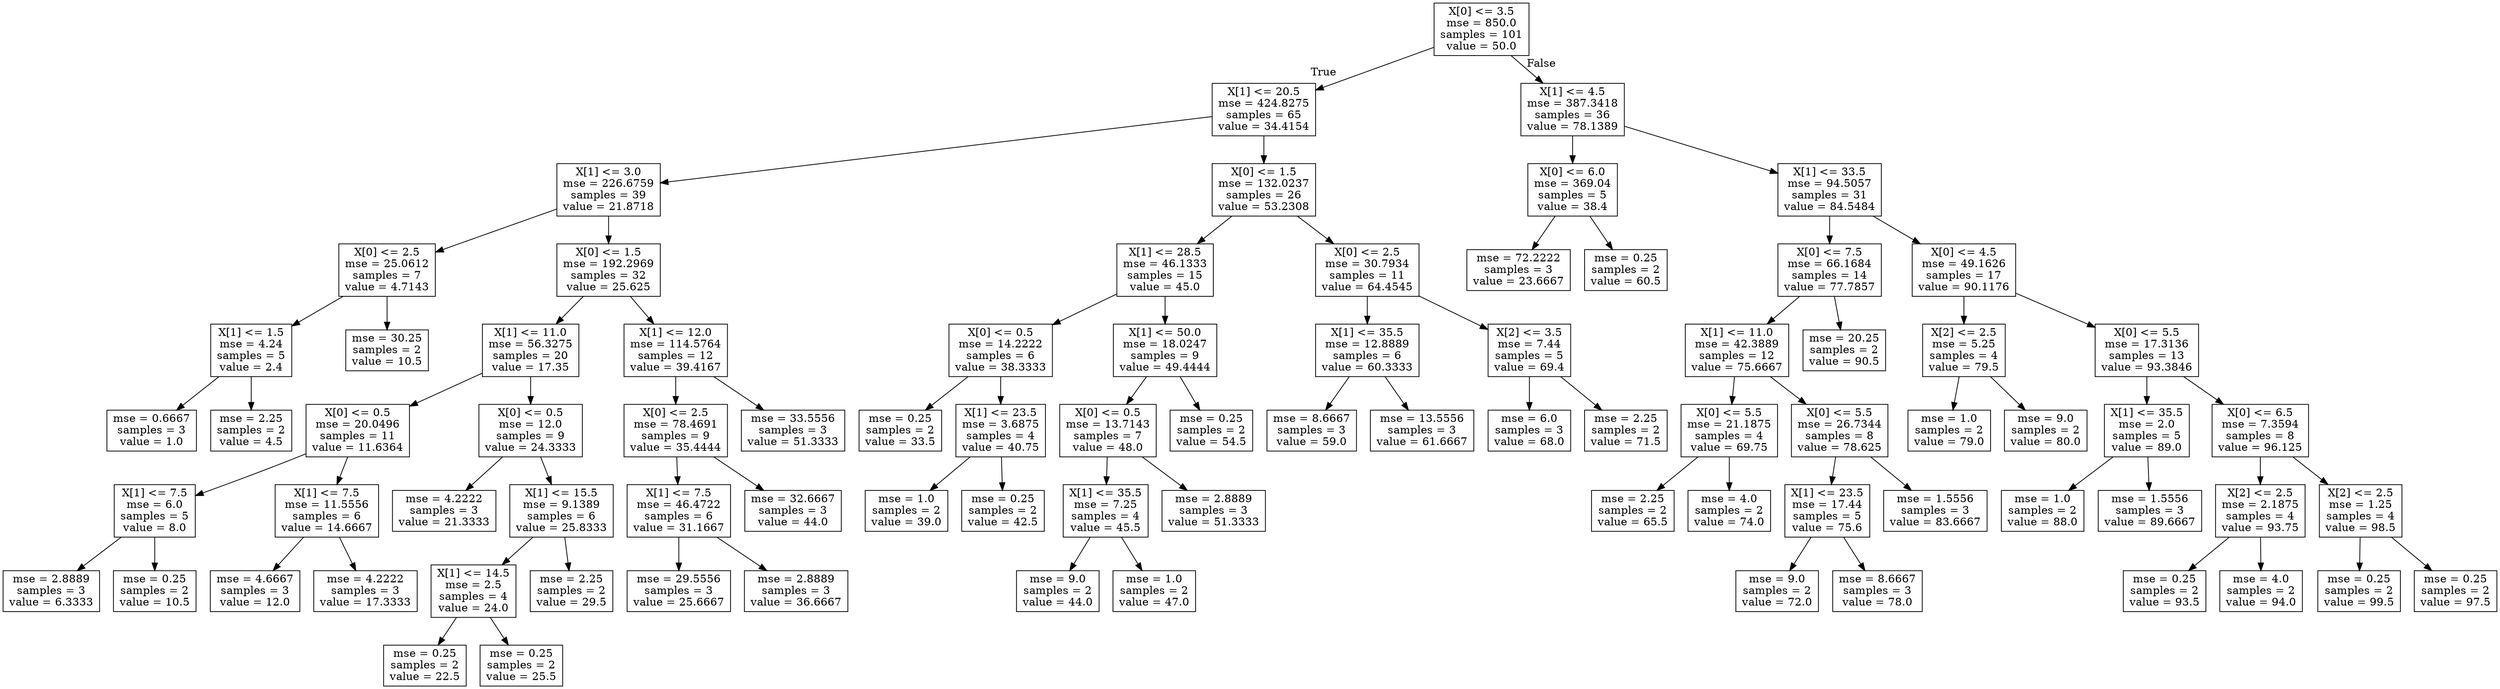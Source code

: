 digraph Tree {
node [shape=box] ;
0 [label="X[0] <= 3.5\nmse = 850.0\nsamples = 101\nvalue = 50.0"] ;
1 [label="X[1] <= 20.5\nmse = 424.8275\nsamples = 65\nvalue = 34.4154"] ;
0 -> 1 [labeldistance=2.5, labelangle=45, headlabel="True"] ;
2 [label="X[1] <= 3.0\nmse = 226.6759\nsamples = 39\nvalue = 21.8718"] ;
1 -> 2 ;
3 [label="X[0] <= 2.5\nmse = 25.0612\nsamples = 7\nvalue = 4.7143"] ;
2 -> 3 ;
4 [label="X[1] <= 1.5\nmse = 4.24\nsamples = 5\nvalue = 2.4"] ;
3 -> 4 ;
5 [label="mse = 0.6667\nsamples = 3\nvalue = 1.0"] ;
4 -> 5 ;
6 [label="mse = 2.25\nsamples = 2\nvalue = 4.5"] ;
4 -> 6 ;
7 [label="mse = 30.25\nsamples = 2\nvalue = 10.5"] ;
3 -> 7 ;
8 [label="X[0] <= 1.5\nmse = 192.2969\nsamples = 32\nvalue = 25.625"] ;
2 -> 8 ;
9 [label="X[1] <= 11.0\nmse = 56.3275\nsamples = 20\nvalue = 17.35"] ;
8 -> 9 ;
10 [label="X[0] <= 0.5\nmse = 20.0496\nsamples = 11\nvalue = 11.6364"] ;
9 -> 10 ;
11 [label="X[1] <= 7.5\nmse = 6.0\nsamples = 5\nvalue = 8.0"] ;
10 -> 11 ;
12 [label="mse = 2.8889\nsamples = 3\nvalue = 6.3333"] ;
11 -> 12 ;
13 [label="mse = 0.25\nsamples = 2\nvalue = 10.5"] ;
11 -> 13 ;
14 [label="X[1] <= 7.5\nmse = 11.5556\nsamples = 6\nvalue = 14.6667"] ;
10 -> 14 ;
15 [label="mse = 4.6667\nsamples = 3\nvalue = 12.0"] ;
14 -> 15 ;
16 [label="mse = 4.2222\nsamples = 3\nvalue = 17.3333"] ;
14 -> 16 ;
17 [label="X[0] <= 0.5\nmse = 12.0\nsamples = 9\nvalue = 24.3333"] ;
9 -> 17 ;
18 [label="mse = 4.2222\nsamples = 3\nvalue = 21.3333"] ;
17 -> 18 ;
19 [label="X[1] <= 15.5\nmse = 9.1389\nsamples = 6\nvalue = 25.8333"] ;
17 -> 19 ;
20 [label="X[1] <= 14.5\nmse = 2.5\nsamples = 4\nvalue = 24.0"] ;
19 -> 20 ;
21 [label="mse = 0.25\nsamples = 2\nvalue = 22.5"] ;
20 -> 21 ;
22 [label="mse = 0.25\nsamples = 2\nvalue = 25.5"] ;
20 -> 22 ;
23 [label="mse = 2.25\nsamples = 2\nvalue = 29.5"] ;
19 -> 23 ;
24 [label="X[1] <= 12.0\nmse = 114.5764\nsamples = 12\nvalue = 39.4167"] ;
8 -> 24 ;
25 [label="X[0] <= 2.5\nmse = 78.4691\nsamples = 9\nvalue = 35.4444"] ;
24 -> 25 ;
26 [label="X[1] <= 7.5\nmse = 46.4722\nsamples = 6\nvalue = 31.1667"] ;
25 -> 26 ;
27 [label="mse = 29.5556\nsamples = 3\nvalue = 25.6667"] ;
26 -> 27 ;
28 [label="mse = 2.8889\nsamples = 3\nvalue = 36.6667"] ;
26 -> 28 ;
29 [label="mse = 32.6667\nsamples = 3\nvalue = 44.0"] ;
25 -> 29 ;
30 [label="mse = 33.5556\nsamples = 3\nvalue = 51.3333"] ;
24 -> 30 ;
31 [label="X[0] <= 1.5\nmse = 132.0237\nsamples = 26\nvalue = 53.2308"] ;
1 -> 31 ;
32 [label="X[1] <= 28.5\nmse = 46.1333\nsamples = 15\nvalue = 45.0"] ;
31 -> 32 ;
33 [label="X[0] <= 0.5\nmse = 14.2222\nsamples = 6\nvalue = 38.3333"] ;
32 -> 33 ;
34 [label="mse = 0.25\nsamples = 2\nvalue = 33.5"] ;
33 -> 34 ;
35 [label="X[1] <= 23.5\nmse = 3.6875\nsamples = 4\nvalue = 40.75"] ;
33 -> 35 ;
36 [label="mse = 1.0\nsamples = 2\nvalue = 39.0"] ;
35 -> 36 ;
37 [label="mse = 0.25\nsamples = 2\nvalue = 42.5"] ;
35 -> 37 ;
38 [label="X[1] <= 50.0\nmse = 18.0247\nsamples = 9\nvalue = 49.4444"] ;
32 -> 38 ;
39 [label="X[0] <= 0.5\nmse = 13.7143\nsamples = 7\nvalue = 48.0"] ;
38 -> 39 ;
40 [label="X[1] <= 35.5\nmse = 7.25\nsamples = 4\nvalue = 45.5"] ;
39 -> 40 ;
41 [label="mse = 9.0\nsamples = 2\nvalue = 44.0"] ;
40 -> 41 ;
42 [label="mse = 1.0\nsamples = 2\nvalue = 47.0"] ;
40 -> 42 ;
43 [label="mse = 2.8889\nsamples = 3\nvalue = 51.3333"] ;
39 -> 43 ;
44 [label="mse = 0.25\nsamples = 2\nvalue = 54.5"] ;
38 -> 44 ;
45 [label="X[0] <= 2.5\nmse = 30.7934\nsamples = 11\nvalue = 64.4545"] ;
31 -> 45 ;
46 [label="X[1] <= 35.5\nmse = 12.8889\nsamples = 6\nvalue = 60.3333"] ;
45 -> 46 ;
47 [label="mse = 8.6667\nsamples = 3\nvalue = 59.0"] ;
46 -> 47 ;
48 [label="mse = 13.5556\nsamples = 3\nvalue = 61.6667"] ;
46 -> 48 ;
49 [label="X[2] <= 3.5\nmse = 7.44\nsamples = 5\nvalue = 69.4"] ;
45 -> 49 ;
50 [label="mse = 6.0\nsamples = 3\nvalue = 68.0"] ;
49 -> 50 ;
51 [label="mse = 2.25\nsamples = 2\nvalue = 71.5"] ;
49 -> 51 ;
52 [label="X[1] <= 4.5\nmse = 387.3418\nsamples = 36\nvalue = 78.1389"] ;
0 -> 52 [labeldistance=2.5, labelangle=-45, headlabel="False"] ;
53 [label="X[0] <= 6.0\nmse = 369.04\nsamples = 5\nvalue = 38.4"] ;
52 -> 53 ;
54 [label="mse = 72.2222\nsamples = 3\nvalue = 23.6667"] ;
53 -> 54 ;
55 [label="mse = 0.25\nsamples = 2\nvalue = 60.5"] ;
53 -> 55 ;
56 [label="X[1] <= 33.5\nmse = 94.5057\nsamples = 31\nvalue = 84.5484"] ;
52 -> 56 ;
57 [label="X[0] <= 7.5\nmse = 66.1684\nsamples = 14\nvalue = 77.7857"] ;
56 -> 57 ;
58 [label="X[1] <= 11.0\nmse = 42.3889\nsamples = 12\nvalue = 75.6667"] ;
57 -> 58 ;
59 [label="X[0] <= 5.5\nmse = 21.1875\nsamples = 4\nvalue = 69.75"] ;
58 -> 59 ;
60 [label="mse = 2.25\nsamples = 2\nvalue = 65.5"] ;
59 -> 60 ;
61 [label="mse = 4.0\nsamples = 2\nvalue = 74.0"] ;
59 -> 61 ;
62 [label="X[0] <= 5.5\nmse = 26.7344\nsamples = 8\nvalue = 78.625"] ;
58 -> 62 ;
63 [label="X[1] <= 23.5\nmse = 17.44\nsamples = 5\nvalue = 75.6"] ;
62 -> 63 ;
64 [label="mse = 9.0\nsamples = 2\nvalue = 72.0"] ;
63 -> 64 ;
65 [label="mse = 8.6667\nsamples = 3\nvalue = 78.0"] ;
63 -> 65 ;
66 [label="mse = 1.5556\nsamples = 3\nvalue = 83.6667"] ;
62 -> 66 ;
67 [label="mse = 20.25\nsamples = 2\nvalue = 90.5"] ;
57 -> 67 ;
68 [label="X[0] <= 4.5\nmse = 49.1626\nsamples = 17\nvalue = 90.1176"] ;
56 -> 68 ;
69 [label="X[2] <= 2.5\nmse = 5.25\nsamples = 4\nvalue = 79.5"] ;
68 -> 69 ;
70 [label="mse = 1.0\nsamples = 2\nvalue = 79.0"] ;
69 -> 70 ;
71 [label="mse = 9.0\nsamples = 2\nvalue = 80.0"] ;
69 -> 71 ;
72 [label="X[0] <= 5.5\nmse = 17.3136\nsamples = 13\nvalue = 93.3846"] ;
68 -> 72 ;
73 [label="X[1] <= 35.5\nmse = 2.0\nsamples = 5\nvalue = 89.0"] ;
72 -> 73 ;
74 [label="mse = 1.0\nsamples = 2\nvalue = 88.0"] ;
73 -> 74 ;
75 [label="mse = 1.5556\nsamples = 3\nvalue = 89.6667"] ;
73 -> 75 ;
76 [label="X[0] <= 6.5\nmse = 7.3594\nsamples = 8\nvalue = 96.125"] ;
72 -> 76 ;
77 [label="X[2] <= 2.5\nmse = 2.1875\nsamples = 4\nvalue = 93.75"] ;
76 -> 77 ;
78 [label="mse = 0.25\nsamples = 2\nvalue = 93.5"] ;
77 -> 78 ;
79 [label="mse = 4.0\nsamples = 2\nvalue = 94.0"] ;
77 -> 79 ;
80 [label="X[2] <= 2.5\nmse = 1.25\nsamples = 4\nvalue = 98.5"] ;
76 -> 80 ;
81 [label="mse = 0.25\nsamples = 2\nvalue = 99.5"] ;
80 -> 81 ;
82 [label="mse = 0.25\nsamples = 2\nvalue = 97.5"] ;
80 -> 82 ;
}